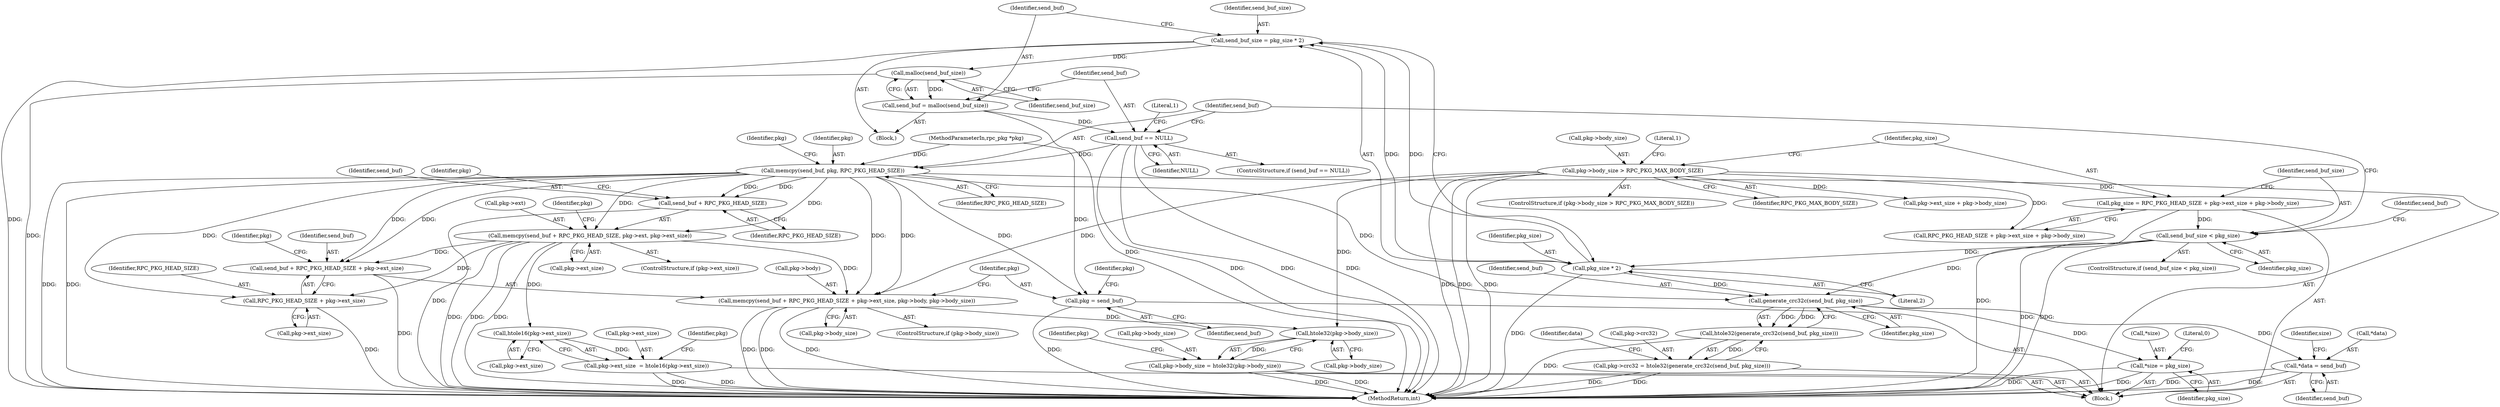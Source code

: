 digraph "0_viabtc_exchange_server_4a7c27bfe98f409623d4d857894d017ff0672cc9#diff-515c81af848352583bff286d6224875f_1@API" {
"1000138" [label="(Call,send_buf_size = pkg_size * 2)"];
"1000140" [label="(Call,pkg_size * 2)"];
"1000130" [label="(Call,send_buf_size < pkg_size)"];
"1000118" [label="(Call,pkg_size = RPC_PKG_HEAD_SIZE + pkg->ext_size + pkg->body_size)"];
"1000109" [label="(Call,pkg->body_size > RPC_PKG_MAX_BODY_SIZE)"];
"1000145" [label="(Call,malloc(send_buf_size))"];
"1000143" [label="(Call,send_buf = malloc(send_buf_size))"];
"1000148" [label="(Call,send_buf == NULL)"];
"1000155" [label="(Call,memcpy(send_buf, pkg, RPC_PKG_HEAD_SIZE))"];
"1000163" [label="(Call,memcpy(send_buf + RPC_PKG_HEAD_SIZE, pkg->ext, pkg->ext_size))"];
"1000177" [label="(Call,memcpy(send_buf + RPC_PKG_HEAD_SIZE + pkg->ext_size, pkg->body, pkg->body_size))"];
"1000244" [label="(Call,htole32(pkg->body_size))"];
"1000240" [label="(Call,pkg->body_size = htole32(pkg->body_size))"];
"1000178" [label="(Call,send_buf + RPC_PKG_HEAD_SIZE + pkg->ext_size)"];
"1000180" [label="(Call,RPC_PKG_HEAD_SIZE + pkg->ext_size)"];
"1000252" [label="(Call,htole16(pkg->ext_size))"];
"1000248" [label="(Call,pkg->ext_size  = htole16(pkg->ext_size))"];
"1000164" [label="(Call,send_buf + RPC_PKG_HEAD_SIZE)"];
"1000191" [label="(Call,pkg = send_buf)"];
"1000266" [label="(Call,generate_crc32c(send_buf, pkg_size))"];
"1000265" [label="(Call,htole32(generate_crc32c(send_buf, pkg_size)))"];
"1000261" [label="(Call,pkg->crc32 = htole32(generate_crc32c(send_buf, pkg_size)))"];
"1000269" [label="(Call,*data = send_buf)"];
"1000273" [label="(Call,*size = pkg_size)"];
"1000142" [label="(Literal,2)"];
"1000148" [label="(Call,send_buf == NULL)"];
"1000185" [label="(Call,pkg->body)"];
"1000110" [label="(Call,pkg->body_size)"];
"1000155" [label="(Call,memcpy(send_buf, pkg, RPC_PKG_HEAD_SIZE))"];
"1000108" [label="(ControlStructure,if (pkg->body_size > RPC_PKG_MAX_BODY_SIZE))"];
"1000240" [label="(Call,pkg->body_size = htole32(pkg->body_size))"];
"1000161" [label="(Identifier,pkg)"];
"1000186" [label="(Identifier,pkg)"];
"1000177" [label="(Call,memcpy(send_buf + RPC_PKG_HEAD_SIZE + pkg->ext_size, pkg->body, pkg->body_size))"];
"1000131" [label="(Identifier,send_buf_size)"];
"1000276" [label="(Identifier,pkg_size)"];
"1000272" [label="(Identifier,send_buf)"];
"1000248" [label="(Call,pkg->ext_size  = htole16(pkg->ext_size))"];
"1000273" [label="(Call,*size = pkg_size)"];
"1000191" [label="(Call,pkg = send_buf)"];
"1000147" [label="(ControlStructure,if (send_buf == NULL))"];
"1000167" [label="(Call,pkg->ext)"];
"1000157" [label="(Identifier,pkg)"];
"1000154" [label="(Literal,1)"];
"1000193" [label="(Identifier,send_buf)"];
"1000182" [label="(Call,pkg->ext_size)"];
"1000253" [label="(Call,pkg->ext_size)"];
"1000139" [label="(Identifier,send_buf_size)"];
"1000120" [label="(Call,RPC_PKG_HEAD_SIZE + pkg->ext_size + pkg->body_size)"];
"1000113" [label="(Identifier,RPC_PKG_MAX_BODY_SIZE)"];
"1000267" [label="(Identifier,send_buf)"];
"1000104" [label="(Block,)"];
"1000250" [label="(Identifier,pkg)"];
"1000150" [label="(Identifier,NULL)"];
"1000164" [label="(Call,send_buf + RPC_PKG_HEAD_SIZE)"];
"1000165" [label="(Identifier,send_buf)"];
"1000146" [label="(Identifier,send_buf_size)"];
"1000130" [label="(Call,send_buf_size < pkg_size)"];
"1000129" [label="(ControlStructure,if (send_buf_size < pkg_size))"];
"1000188" [label="(Call,pkg->body_size)"];
"1000168" [label="(Identifier,pkg)"];
"1000268" [label="(Identifier,pkg_size)"];
"1000101" [label="(MethodParameterIn,rpc_pkg *pkg)"];
"1000274" [label="(Call,*size)"];
"1000119" [label="(Identifier,pkg_size)"];
"1000249" [label="(Call,pkg->ext_size)"];
"1000122" [label="(Call,pkg->ext_size + pkg->body_size)"];
"1000170" [label="(Call,pkg->ext_size)"];
"1000159" [label="(ControlStructure,if (pkg->ext_size))"];
"1000192" [label="(Identifier,pkg)"];
"1000140" [label="(Call,pkg_size * 2)"];
"1000241" [label="(Call,pkg->body_size)"];
"1000145" [label="(Call,malloc(send_buf_size))"];
"1000252" [label="(Call,htole16(pkg->ext_size))"];
"1000265" [label="(Call,htole32(generate_crc32c(send_buf, pkg_size)))"];
"1000180" [label="(Call,RPC_PKG_HEAD_SIZE + pkg->ext_size)"];
"1000181" [label="(Identifier,RPC_PKG_HEAD_SIZE)"];
"1000262" [label="(Call,pkg->crc32)"];
"1000244" [label="(Call,htole32(pkg->body_size))"];
"1000173" [label="(ControlStructure,if (pkg->body_size))"];
"1000118" [label="(Call,pkg_size = RPC_PKG_HEAD_SIZE + pkg->ext_size + pkg->body_size)"];
"1000158" [label="(Identifier,RPC_PKG_HEAD_SIZE)"];
"1000279" [label="(MethodReturn,int)"];
"1000135" [label="(Identifier,send_buf)"];
"1000269" [label="(Call,*data = send_buf)"];
"1000138" [label="(Call,send_buf_size = pkg_size * 2)"];
"1000245" [label="(Call,pkg->body_size)"];
"1000261" [label="(Call,pkg->crc32 = htole32(generate_crc32c(send_buf, pkg_size)))"];
"1000175" [label="(Identifier,pkg)"];
"1000117" [label="(Literal,1)"];
"1000149" [label="(Identifier,send_buf)"];
"1000163" [label="(Call,memcpy(send_buf + RPC_PKG_HEAD_SIZE, pkg->ext, pkg->ext_size))"];
"1000109" [label="(Call,pkg->body_size > RPC_PKG_MAX_BODY_SIZE)"];
"1000196" [label="(Identifier,pkg)"];
"1000278" [label="(Literal,0)"];
"1000275" [label="(Identifier,size)"];
"1000179" [label="(Identifier,send_buf)"];
"1000271" [label="(Identifier,data)"];
"1000166" [label="(Identifier,RPC_PKG_HEAD_SIZE)"];
"1000270" [label="(Call,*data)"];
"1000178" [label="(Call,send_buf + RPC_PKG_HEAD_SIZE + pkg->ext_size)"];
"1000144" [label="(Identifier,send_buf)"];
"1000143" [label="(Call,send_buf = malloc(send_buf_size))"];
"1000258" [label="(Identifier,pkg)"];
"1000132" [label="(Identifier,pkg_size)"];
"1000141" [label="(Identifier,pkg_size)"];
"1000156" [label="(Identifier,send_buf)"];
"1000266" [label="(Call,generate_crc32c(send_buf, pkg_size))"];
"1000133" [label="(Block,)"];
"1000138" -> "1000133"  [label="AST: "];
"1000138" -> "1000140"  [label="CFG: "];
"1000139" -> "1000138"  [label="AST: "];
"1000140" -> "1000138"  [label="AST: "];
"1000144" -> "1000138"  [label="CFG: "];
"1000138" -> "1000279"  [label="DDG: "];
"1000140" -> "1000138"  [label="DDG: "];
"1000140" -> "1000138"  [label="DDG: "];
"1000138" -> "1000145"  [label="DDG: "];
"1000140" -> "1000142"  [label="CFG: "];
"1000141" -> "1000140"  [label="AST: "];
"1000142" -> "1000140"  [label="AST: "];
"1000140" -> "1000279"  [label="DDG: "];
"1000130" -> "1000140"  [label="DDG: "];
"1000140" -> "1000266"  [label="DDG: "];
"1000130" -> "1000129"  [label="AST: "];
"1000130" -> "1000132"  [label="CFG: "];
"1000131" -> "1000130"  [label="AST: "];
"1000132" -> "1000130"  [label="AST: "];
"1000135" -> "1000130"  [label="CFG: "];
"1000156" -> "1000130"  [label="CFG: "];
"1000130" -> "1000279"  [label="DDG: "];
"1000130" -> "1000279"  [label="DDG: "];
"1000118" -> "1000130"  [label="DDG: "];
"1000130" -> "1000266"  [label="DDG: "];
"1000118" -> "1000104"  [label="AST: "];
"1000118" -> "1000120"  [label="CFG: "];
"1000119" -> "1000118"  [label="AST: "];
"1000120" -> "1000118"  [label="AST: "];
"1000131" -> "1000118"  [label="CFG: "];
"1000118" -> "1000279"  [label="DDG: "];
"1000109" -> "1000118"  [label="DDG: "];
"1000109" -> "1000108"  [label="AST: "];
"1000109" -> "1000113"  [label="CFG: "];
"1000110" -> "1000109"  [label="AST: "];
"1000113" -> "1000109"  [label="AST: "];
"1000117" -> "1000109"  [label="CFG: "];
"1000119" -> "1000109"  [label="CFG: "];
"1000109" -> "1000279"  [label="DDG: "];
"1000109" -> "1000279"  [label="DDG: "];
"1000109" -> "1000279"  [label="DDG: "];
"1000109" -> "1000120"  [label="DDG: "];
"1000109" -> "1000122"  [label="DDG: "];
"1000109" -> "1000177"  [label="DDG: "];
"1000109" -> "1000244"  [label="DDG: "];
"1000145" -> "1000143"  [label="AST: "];
"1000145" -> "1000146"  [label="CFG: "];
"1000146" -> "1000145"  [label="AST: "];
"1000143" -> "1000145"  [label="CFG: "];
"1000145" -> "1000279"  [label="DDG: "];
"1000145" -> "1000143"  [label="DDG: "];
"1000143" -> "1000133"  [label="AST: "];
"1000144" -> "1000143"  [label="AST: "];
"1000149" -> "1000143"  [label="CFG: "];
"1000143" -> "1000279"  [label="DDG: "];
"1000143" -> "1000148"  [label="DDG: "];
"1000148" -> "1000147"  [label="AST: "];
"1000148" -> "1000150"  [label="CFG: "];
"1000149" -> "1000148"  [label="AST: "];
"1000150" -> "1000148"  [label="AST: "];
"1000154" -> "1000148"  [label="CFG: "];
"1000156" -> "1000148"  [label="CFG: "];
"1000148" -> "1000279"  [label="DDG: "];
"1000148" -> "1000279"  [label="DDG: "];
"1000148" -> "1000279"  [label="DDG: "];
"1000148" -> "1000155"  [label="DDG: "];
"1000155" -> "1000104"  [label="AST: "];
"1000155" -> "1000158"  [label="CFG: "];
"1000156" -> "1000155"  [label="AST: "];
"1000157" -> "1000155"  [label="AST: "];
"1000158" -> "1000155"  [label="AST: "];
"1000161" -> "1000155"  [label="CFG: "];
"1000155" -> "1000279"  [label="DDG: "];
"1000155" -> "1000279"  [label="DDG: "];
"1000101" -> "1000155"  [label="DDG: "];
"1000155" -> "1000163"  [label="DDG: "];
"1000155" -> "1000163"  [label="DDG: "];
"1000155" -> "1000164"  [label="DDG: "];
"1000155" -> "1000164"  [label="DDG: "];
"1000155" -> "1000177"  [label="DDG: "];
"1000155" -> "1000177"  [label="DDG: "];
"1000155" -> "1000178"  [label="DDG: "];
"1000155" -> "1000178"  [label="DDG: "];
"1000155" -> "1000180"  [label="DDG: "];
"1000155" -> "1000191"  [label="DDG: "];
"1000155" -> "1000266"  [label="DDG: "];
"1000163" -> "1000159"  [label="AST: "];
"1000163" -> "1000170"  [label="CFG: "];
"1000164" -> "1000163"  [label="AST: "];
"1000167" -> "1000163"  [label="AST: "];
"1000170" -> "1000163"  [label="AST: "];
"1000175" -> "1000163"  [label="CFG: "];
"1000163" -> "1000279"  [label="DDG: "];
"1000163" -> "1000279"  [label="DDG: "];
"1000163" -> "1000279"  [label="DDG: "];
"1000163" -> "1000177"  [label="DDG: "];
"1000163" -> "1000178"  [label="DDG: "];
"1000163" -> "1000180"  [label="DDG: "];
"1000163" -> "1000252"  [label="DDG: "];
"1000177" -> "1000173"  [label="AST: "];
"1000177" -> "1000188"  [label="CFG: "];
"1000178" -> "1000177"  [label="AST: "];
"1000185" -> "1000177"  [label="AST: "];
"1000188" -> "1000177"  [label="AST: "];
"1000192" -> "1000177"  [label="CFG: "];
"1000177" -> "1000279"  [label="DDG: "];
"1000177" -> "1000279"  [label="DDG: "];
"1000177" -> "1000279"  [label="DDG: "];
"1000177" -> "1000244"  [label="DDG: "];
"1000244" -> "1000240"  [label="AST: "];
"1000244" -> "1000245"  [label="CFG: "];
"1000245" -> "1000244"  [label="AST: "];
"1000240" -> "1000244"  [label="CFG: "];
"1000244" -> "1000240"  [label="DDG: "];
"1000240" -> "1000104"  [label="AST: "];
"1000241" -> "1000240"  [label="AST: "];
"1000250" -> "1000240"  [label="CFG: "];
"1000240" -> "1000279"  [label="DDG: "];
"1000240" -> "1000279"  [label="DDG: "];
"1000178" -> "1000180"  [label="CFG: "];
"1000179" -> "1000178"  [label="AST: "];
"1000180" -> "1000178"  [label="AST: "];
"1000186" -> "1000178"  [label="CFG: "];
"1000178" -> "1000279"  [label="DDG: "];
"1000180" -> "1000182"  [label="CFG: "];
"1000181" -> "1000180"  [label="AST: "];
"1000182" -> "1000180"  [label="AST: "];
"1000180" -> "1000279"  [label="DDG: "];
"1000252" -> "1000248"  [label="AST: "];
"1000252" -> "1000253"  [label="CFG: "];
"1000253" -> "1000252"  [label="AST: "];
"1000248" -> "1000252"  [label="CFG: "];
"1000252" -> "1000248"  [label="DDG: "];
"1000248" -> "1000104"  [label="AST: "];
"1000249" -> "1000248"  [label="AST: "];
"1000258" -> "1000248"  [label="CFG: "];
"1000248" -> "1000279"  [label="DDG: "];
"1000248" -> "1000279"  [label="DDG: "];
"1000164" -> "1000166"  [label="CFG: "];
"1000165" -> "1000164"  [label="AST: "];
"1000166" -> "1000164"  [label="AST: "];
"1000168" -> "1000164"  [label="CFG: "];
"1000164" -> "1000279"  [label="DDG: "];
"1000191" -> "1000104"  [label="AST: "];
"1000191" -> "1000193"  [label="CFG: "];
"1000192" -> "1000191"  [label="AST: "];
"1000193" -> "1000191"  [label="AST: "];
"1000196" -> "1000191"  [label="CFG: "];
"1000191" -> "1000279"  [label="DDG: "];
"1000101" -> "1000191"  [label="DDG: "];
"1000266" -> "1000265"  [label="AST: "];
"1000266" -> "1000268"  [label="CFG: "];
"1000267" -> "1000266"  [label="AST: "];
"1000268" -> "1000266"  [label="AST: "];
"1000265" -> "1000266"  [label="CFG: "];
"1000266" -> "1000265"  [label="DDG: "];
"1000266" -> "1000265"  [label="DDG: "];
"1000266" -> "1000269"  [label="DDG: "];
"1000266" -> "1000273"  [label="DDG: "];
"1000265" -> "1000261"  [label="AST: "];
"1000261" -> "1000265"  [label="CFG: "];
"1000265" -> "1000279"  [label="DDG: "];
"1000265" -> "1000261"  [label="DDG: "];
"1000261" -> "1000104"  [label="AST: "];
"1000262" -> "1000261"  [label="AST: "];
"1000271" -> "1000261"  [label="CFG: "];
"1000261" -> "1000279"  [label="DDG: "];
"1000261" -> "1000279"  [label="DDG: "];
"1000269" -> "1000104"  [label="AST: "];
"1000269" -> "1000272"  [label="CFG: "];
"1000270" -> "1000269"  [label="AST: "];
"1000272" -> "1000269"  [label="AST: "];
"1000275" -> "1000269"  [label="CFG: "];
"1000269" -> "1000279"  [label="DDG: "];
"1000269" -> "1000279"  [label="DDG: "];
"1000273" -> "1000104"  [label="AST: "];
"1000273" -> "1000276"  [label="CFG: "];
"1000274" -> "1000273"  [label="AST: "];
"1000276" -> "1000273"  [label="AST: "];
"1000278" -> "1000273"  [label="CFG: "];
"1000273" -> "1000279"  [label="DDG: "];
"1000273" -> "1000279"  [label="DDG: "];
}
